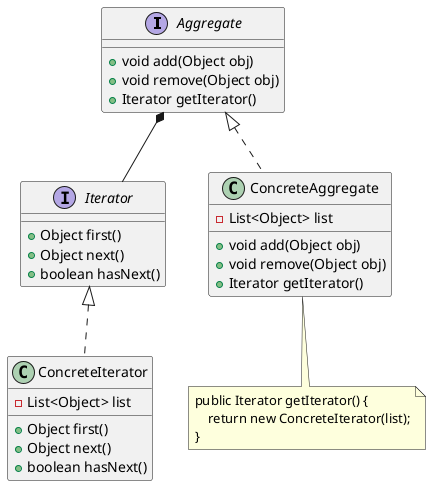 @startuml

Aggregate *-- Iterator

interface Aggregate {
  +void add(Object obj)
  +void remove(Object obj)
  +Iterator getIterator()
}

class ConcreteAggregate implements Aggregate {
  -List<Object> list

  +void add(Object obj)
  +void remove(Object obj)
  +Iterator getIterator()
}

interface Iterator {
  +Object first()
  +Object next()
  +boolean hasNext()
}

class ConcreteIterator implements Iterator {
  -List<Object> list

  +Object first()
  +Object next()
  +boolean hasNext()
}

note as N
    public Iterator getIterator() {
        return new ConcreteIterator(list);
    }
end note

ConcreteAggregate .. N

@enduml